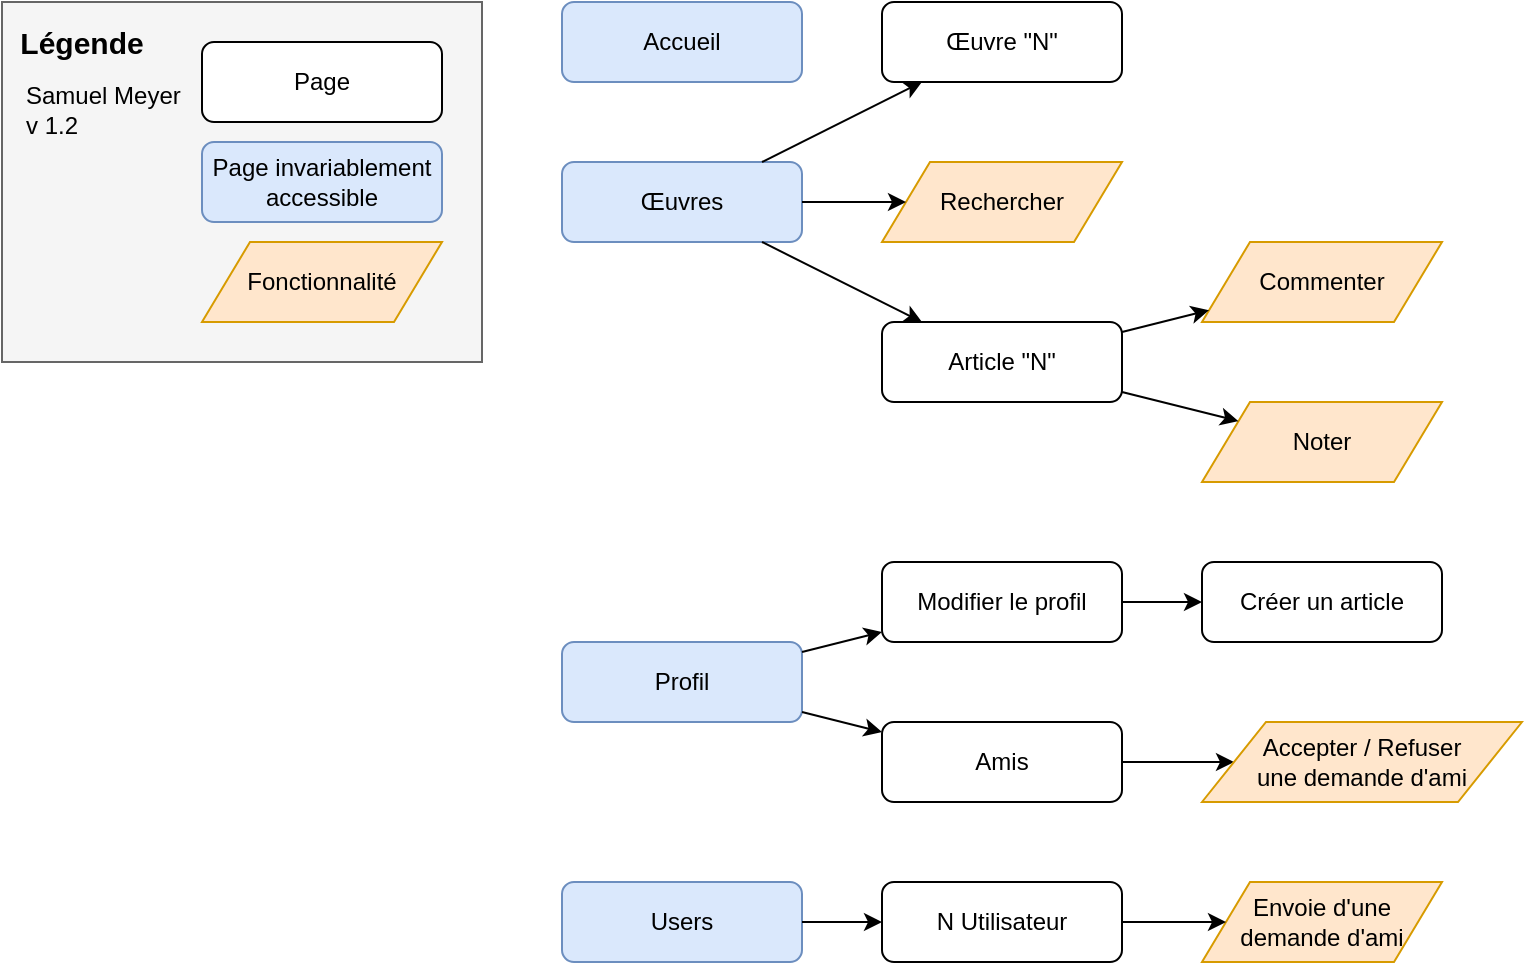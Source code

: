 <mxfile version="12.9.9" type="device"><diagram id="zMx_ZCnJDdhbiB5kYGJD" name="Page-1"><mxGraphModel dx="1422" dy="822" grid="1" gridSize="10" guides="1" tooltips="1" connect="1" arrows="1" fold="1" page="1" pageScale="1" pageWidth="1169" pageHeight="827" math="0" shadow="0"><root><mxCell id="0"/><mxCell id="1" parent="0"/><mxCell id="lkL70HtxXJZ3KCcoQ1Hc-5" value="Modifier le profil" style="rounded=1;whiteSpace=wrap;html=1;" parent="1" vertex="1"><mxGeometry x="520" y="400" width="120" height="40" as="geometry"/></mxCell><mxCell id="lkL70HtxXJZ3KCcoQ1Hc-24" value="" style="endArrow=classic;html=1;" parent="1" source="lkL70HtxXJZ3KCcoQ1Hc-5" target="pxZbWxwn1h5OnFXrnW2z-23" edge="1"><mxGeometry width="50" height="50" relative="1" as="geometry"><mxPoint x="560" y="340" as="sourcePoint"/><mxPoint x="692" y="420" as="targetPoint"/></mxGeometry></mxCell><mxCell id="pxZbWxwn1h5OnFXrnW2z-1" value="Users" style="rounded=1;whiteSpace=wrap;html=1;fillColor=#dae8fc;strokeColor=#6c8ebf;" parent="1" vertex="1"><mxGeometry x="360" y="560" width="120" height="40" as="geometry"/></mxCell><mxCell id="pxZbWxwn1h5OnFXrnW2z-3" value="Profil" style="rounded=1;whiteSpace=wrap;html=1;fillColor=#dae8fc;strokeColor=#6c8ebf;" parent="1" vertex="1"><mxGeometry x="360" y="440" width="120" height="40" as="geometry"/></mxCell><mxCell id="pxZbWxwn1h5OnFXrnW2z-5" value="Amis" style="rounded=1;whiteSpace=wrap;html=1;" parent="1" vertex="1"><mxGeometry x="520" y="480" width="120" height="40" as="geometry"/></mxCell><mxCell id="pxZbWxwn1h5OnFXrnW2z-9" value="" style="endArrow=classic;html=1;" parent="1" source="pxZbWxwn1h5OnFXrnW2z-5" target="pxZbWxwn1h5OnFXrnW2z-17" edge="1"><mxGeometry width="50" height="50" relative="1" as="geometry"><mxPoint x="530" y="320" as="sourcePoint"/><mxPoint x="680" y="500" as="targetPoint"/></mxGeometry></mxCell><mxCell id="pxZbWxwn1h5OnFXrnW2z-11" value="" style="endArrow=classic;html=1;" parent="1" source="pxZbWxwn1h5OnFXrnW2z-3" target="lkL70HtxXJZ3KCcoQ1Hc-5" edge="1"><mxGeometry width="50" height="50" relative="1" as="geometry"><mxPoint x="530" y="360" as="sourcePoint"/><mxPoint x="580" y="310" as="targetPoint"/></mxGeometry></mxCell><mxCell id="pxZbWxwn1h5OnFXrnW2z-12" value="" style="endArrow=classic;html=1;" parent="1" source="pxZbWxwn1h5OnFXrnW2z-3" target="pxZbWxwn1h5OnFXrnW2z-5" edge="1"><mxGeometry width="50" height="50" relative="1" as="geometry"><mxPoint x="530" y="360" as="sourcePoint"/><mxPoint x="580" y="310" as="targetPoint"/></mxGeometry></mxCell><mxCell id="pxZbWxwn1h5OnFXrnW2z-17" value="Accepter / Refuser&lt;br&gt;une demande d'ami" style="shape=parallelogram;perimeter=parallelogramPerimeter;whiteSpace=wrap;html=1;fillColor=#ffe6cc;strokeColor=#d79b00;" parent="1" vertex="1"><mxGeometry x="680" y="480" width="160" height="40" as="geometry"/></mxCell><mxCell id="pxZbWxwn1h5OnFXrnW2z-19" value="N Utilisateur" style="rounded=1;whiteSpace=wrap;html=1;" parent="1" vertex="1"><mxGeometry x="520" y="560" width="120" height="40" as="geometry"/></mxCell><mxCell id="pxZbWxwn1h5OnFXrnW2z-20" value="Envoie d'une demande d'ami" style="shape=parallelogram;perimeter=parallelogramPerimeter;whiteSpace=wrap;html=1;fillColor=#ffe6cc;strokeColor=#d79b00;" parent="1" vertex="1"><mxGeometry x="680" y="560" width="120" height="40" as="geometry"/></mxCell><mxCell id="pxZbWxwn1h5OnFXrnW2z-21" value="" style="endArrow=classic;html=1;" parent="1" source="pxZbWxwn1h5OnFXrnW2z-19" target="pxZbWxwn1h5OnFXrnW2z-20" edge="1"><mxGeometry width="50" height="50" relative="1" as="geometry"><mxPoint x="650" y="510" as="sourcePoint"/><mxPoint x="706" y="510" as="targetPoint"/></mxGeometry></mxCell><mxCell id="pxZbWxwn1h5OnFXrnW2z-22" value="" style="endArrow=classic;html=1;" parent="1" source="pxZbWxwn1h5OnFXrnW2z-1" target="pxZbWxwn1h5OnFXrnW2z-19" edge="1"><mxGeometry width="50" height="50" relative="1" as="geometry"><mxPoint x="660" y="520" as="sourcePoint"/><mxPoint x="716" y="520" as="targetPoint"/></mxGeometry></mxCell><mxCell id="pxZbWxwn1h5OnFXrnW2z-23" value="Créer un article" style="rounded=1;whiteSpace=wrap;html=1;" parent="1" vertex="1"><mxGeometry x="680" y="400" width="120" height="40" as="geometry"/></mxCell><mxCell id="j6kq-z6y5hgnTKh8SGcz-16" value="Accueil" style="rounded=1;whiteSpace=wrap;html=1;fillColor=#dae8fc;strokeColor=#6c8ebf;" vertex="1" parent="1"><mxGeometry x="360" y="120" width="120" height="40" as="geometry"/></mxCell><mxCell id="j6kq-z6y5hgnTKh8SGcz-17" value="Œuvres" style="rounded=1;whiteSpace=wrap;html=1;fillColor=#dae8fc;strokeColor=#6c8ebf;" vertex="1" parent="1"><mxGeometry x="360" y="200" width="120" height="40" as="geometry"/></mxCell><mxCell id="j6kq-z6y5hgnTKh8SGcz-18" value="Article &quot;N&quot;" style="rounded=1;whiteSpace=wrap;html=1;" vertex="1" parent="1"><mxGeometry x="520" y="280" width="120" height="40" as="geometry"/></mxCell><mxCell id="j6kq-z6y5hgnTKh8SGcz-20" value="" style="endArrow=classic;html=1;" edge="1" parent="1" source="j6kq-z6y5hgnTKh8SGcz-17" target="j6kq-z6y5hgnTKh8SGcz-18"><mxGeometry width="50" height="50" relative="1" as="geometry"><mxPoint x="770" y="440" as="sourcePoint"/><mxPoint x="880" y="430" as="targetPoint"/></mxGeometry></mxCell><mxCell id="j6kq-z6y5hgnTKh8SGcz-21" value="" style="group;container=1;" vertex="1" connectable="0" parent="1"><mxGeometry x="100" y="120" width="220" height="290" as="geometry"/></mxCell><mxCell id="j6kq-z6y5hgnTKh8SGcz-22" value="" style="rounded=0;whiteSpace=wrap;html=1;fillColor=#f5f5f5;strokeColor=#666666;fontColor=#333333;" vertex="1" parent="j6kq-z6y5hgnTKh8SGcz-21"><mxGeometry x="-20" width="240" height="180" as="geometry"/></mxCell><mxCell id="j6kq-z6y5hgnTKh8SGcz-23" value="Page invariablement accessible" style="rounded=1;whiteSpace=wrap;html=1;fillColor=#dae8fc;strokeColor=#6c8ebf;" vertex="1" parent="j6kq-z6y5hgnTKh8SGcz-21"><mxGeometry x="80" y="70" width="120" height="40" as="geometry"/></mxCell><mxCell id="j6kq-z6y5hgnTKh8SGcz-24" value="Légende" style="text;html=1;strokeColor=none;fillColor=none;align=center;verticalAlign=middle;whiteSpace=wrap;rounded=0;fontStyle=1;fontSize=15;" vertex="1" parent="j6kq-z6y5hgnTKh8SGcz-21"><mxGeometry x="-20" y="10" width="80" height="20" as="geometry"/></mxCell><mxCell id="j6kq-z6y5hgnTKh8SGcz-25" value="Page" style="rounded=1;whiteSpace=wrap;html=1;" vertex="1" parent="j6kq-z6y5hgnTKh8SGcz-21"><mxGeometry x="80" y="20" width="120" height="40" as="geometry"/></mxCell><mxCell id="j6kq-z6y5hgnTKh8SGcz-26" value="Fonctionnalité" style="shape=parallelogram;perimeter=parallelogramPerimeter;whiteSpace=wrap;html=1;fillColor=#ffe6cc;strokeColor=#d79b00;" vertex="1" parent="j6kq-z6y5hgnTKh8SGcz-21"><mxGeometry x="80" y="120" width="120" height="40" as="geometry"/></mxCell><mxCell id="j6kq-z6y5hgnTKh8SGcz-27" value="Samuel Meyer&lt;br&gt;v 1.2" style="text;html=1;strokeColor=none;fillColor=none;align=left;verticalAlign=middle;whiteSpace=wrap;rounded=0;" vertex="1" parent="j6kq-z6y5hgnTKh8SGcz-21"><mxGeometry x="-10" y="30" width="110" height="48" as="geometry"/></mxCell><mxCell id="j6kq-z6y5hgnTKh8SGcz-28" value="Rechercher" style="shape=parallelogram;perimeter=parallelogramPerimeter;whiteSpace=wrap;html=1;fillColor=#ffe6cc;strokeColor=#d79b00;" vertex="1" parent="1"><mxGeometry x="520" y="200" width="120" height="40" as="geometry"/></mxCell><mxCell id="j6kq-z6y5hgnTKh8SGcz-29" value="" style="endArrow=classic;html=1;" edge="1" parent="1" source="j6kq-z6y5hgnTKh8SGcz-17" target="j6kq-z6y5hgnTKh8SGcz-28"><mxGeometry width="50" height="50" relative="1" as="geometry"><mxPoint x="550" y="390" as="sourcePoint"/><mxPoint x="600" y="340" as="targetPoint"/></mxGeometry></mxCell><mxCell id="j6kq-z6y5hgnTKh8SGcz-31" value="Commenter" style="shape=parallelogram;perimeter=parallelogramPerimeter;whiteSpace=wrap;html=1;fillColor=#ffe6cc;strokeColor=#d79b00;" vertex="1" parent="1"><mxGeometry x="680" y="240" width="120" height="40" as="geometry"/></mxCell><mxCell id="j6kq-z6y5hgnTKh8SGcz-32" value="Noter" style="shape=parallelogram;perimeter=parallelogramPerimeter;whiteSpace=wrap;html=1;fillColor=#ffe6cc;strokeColor=#d79b00;" vertex="1" parent="1"><mxGeometry x="680" y="320" width="120" height="40" as="geometry"/></mxCell><mxCell id="j6kq-z6y5hgnTKh8SGcz-33" value="" style="endArrow=classic;html=1;" edge="1" parent="1" source="j6kq-z6y5hgnTKh8SGcz-18" target="j6kq-z6y5hgnTKh8SGcz-31"><mxGeometry width="50" height="50" relative="1" as="geometry"><mxPoint x="490" y="335" as="sourcePoint"/><mxPoint x="530" y="325" as="targetPoint"/></mxGeometry></mxCell><mxCell id="j6kq-z6y5hgnTKh8SGcz-34" value="" style="endArrow=classic;html=1;" edge="1" parent="1" source="j6kq-z6y5hgnTKh8SGcz-18" target="j6kq-z6y5hgnTKh8SGcz-32"><mxGeometry width="50" height="50" relative="1" as="geometry"><mxPoint x="590" y="570" as="sourcePoint"/><mxPoint x="640" y="520" as="targetPoint"/></mxGeometry></mxCell><mxCell id="j6kq-z6y5hgnTKh8SGcz-35" value="&lt;span&gt;Œuvre &quot;N&quot;&lt;/span&gt;" style="rounded=1;whiteSpace=wrap;html=1;" vertex="1" parent="1"><mxGeometry x="520" y="120" width="120" height="40" as="geometry"/></mxCell><mxCell id="j6kq-z6y5hgnTKh8SGcz-36" value="" style="endArrow=classic;html=1;" edge="1" parent="1" source="j6kq-z6y5hgnTKh8SGcz-17" target="j6kq-z6y5hgnTKh8SGcz-35"><mxGeometry width="50" height="50" relative="1" as="geometry"><mxPoint x="470" y="250" as="sourcePoint"/><mxPoint x="550" y="290" as="targetPoint"/></mxGeometry></mxCell></root></mxGraphModel></diagram></mxfile>